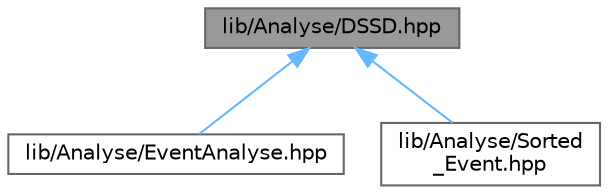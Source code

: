 digraph "lib/Analyse/DSSD.hpp"
{
 // LATEX_PDF_SIZE
  bgcolor="transparent";
  edge [fontname=Helvetica,fontsize=10,labelfontname=Helvetica,labelfontsize=10];
  node [fontname=Helvetica,fontsize=10,shape=box,height=0.2,width=0.4];
  Node1 [id="Node000001",label="lib/Analyse/DSSD.hpp",height=0.2,width=0.4,color="gray40", fillcolor="grey60", style="filled", fontcolor="black",tooltip=" "];
  Node1 -> Node2 [id="edge1_Node000001_Node000002",dir="back",color="steelblue1",style="solid",tooltip=" "];
  Node2 [id="Node000002",label="lib/Analyse/EventAnalyse.hpp",height=0.2,width=0.4,color="grey40", fillcolor="white", style="filled",URL="$_event_analyse_8hpp.html",tooltip=" "];
  Node1 -> Node3 [id="edge2_Node000001_Node000003",dir="back",color="steelblue1",style="solid",tooltip=" "];
  Node3 [id="Node000003",label="lib/Analyse/Sorted\l_Event.hpp",height=0.2,width=0.4,color="grey40", fillcolor="white", style="filled",URL="$_sorted___event_8hpp.html",tooltip=" "];
}
